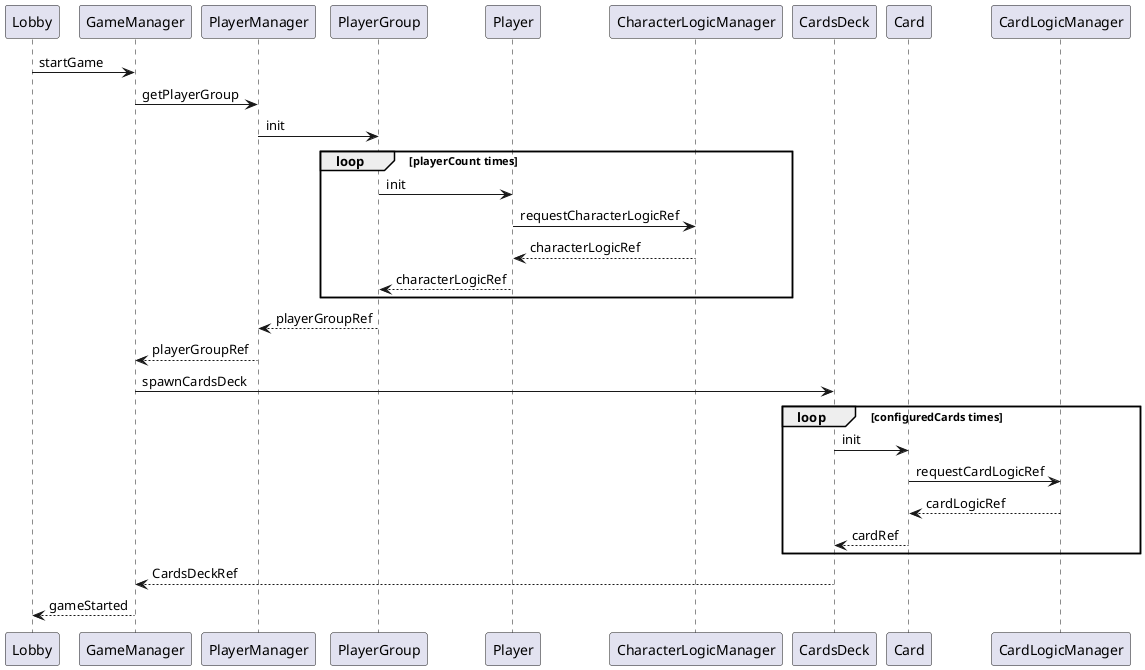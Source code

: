 @startuml
Lobby -> GameManager : startGame

GameManager -> PlayerManager : getPlayerGroup

PlayerManager -> PlayerGroup : init

loop playerCount times
    PlayerGroup -> Player : init

    Player -> CharacterLogicManager: requestCharacterLogicRef
    return characterLogicRef

    Player --> PlayerGroup : characterLogicRef
end

PlayerGroup --> PlayerManager: playerGroupRef

PlayerManager --> GameManager: playerGroupRef

GameManager -> CardsDeck : spawnCardsDeck

loop configuredCards times
    CardsDeck -> Card : init

    Card -> CardLogicManager: requestCardLogicRef
    return cardLogicRef

    Card --> CardsDeck : cardRef
end

CardsDeck --> GameManager: CardsDeckRef

GameManager --> Lobby : gameStarted

@enduml